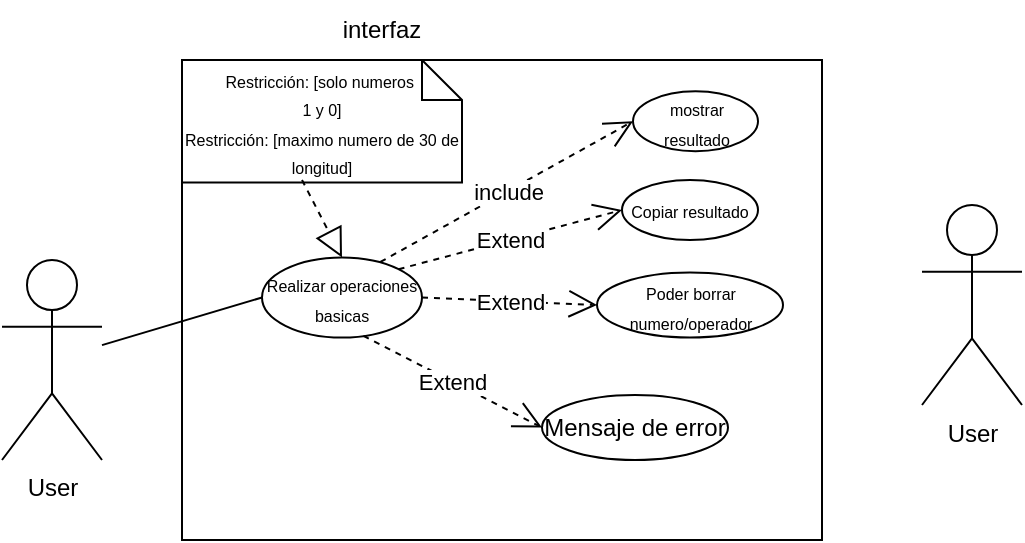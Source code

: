 <mxfile version="27.0.4">
  <diagram name="Página-1" id="y5uLng2kR1ERyr-JflfZ">
    <mxGraphModel dx="766" dy="333" grid="1" gridSize="10" guides="1" tooltips="1" connect="1" arrows="1" fold="1" page="1" pageScale="1" pageWidth="827" pageHeight="1169" math="0" shadow="0">
      <root>
        <mxCell id="0" />
        <mxCell id="1" parent="0" />
        <mxCell id="ZhmwVn-B_X7J8iLOEAZt-1" value="User" style="shape=umlActor;verticalLabelPosition=bottom;verticalAlign=top;html=1;outlineConnect=0;" parent="1" vertex="1">
          <mxGeometry x="150" y="260" width="50" height="100" as="geometry" />
        </mxCell>
        <mxCell id="ZhmwVn-B_X7J8iLOEAZt-2" value="" style="rounded=0;whiteSpace=wrap;html=1;movable=0;resizable=0;rotatable=0;deletable=0;editable=0;locked=1;connectable=0;" parent="1" vertex="1">
          <mxGeometry x="240" y="160" width="320" height="240" as="geometry" />
        </mxCell>
        <mxCell id="ZhmwVn-B_X7J8iLOEAZt-3" value="interfaz" style="text;html=1;align=center;verticalAlign=middle;whiteSpace=wrap;rounded=0;" parent="1" vertex="1">
          <mxGeometry x="300" y="130" width="80" height="30" as="geometry" />
        </mxCell>
        <mxCell id="ZhmwVn-B_X7J8iLOEAZt-4" value="&lt;font style=&quot;font-size: 8px;&quot;&gt;Realizar operaciones basicas&lt;/font&gt;" style="ellipse;whiteSpace=wrap;html=1;" parent="1" vertex="1">
          <mxGeometry x="280" y="258.75" width="80" height="40" as="geometry" />
        </mxCell>
        <mxCell id="ZhmwVn-B_X7J8iLOEAZt-5" value="&lt;font style=&quot;font-size: 8px;&quot;&gt;Poder borrar numero/operador&lt;/font&gt;" style="ellipse;whiteSpace=wrap;html=1;" parent="1" vertex="1">
          <mxGeometry x="447.5" y="266.25" width="93" height="32.5" as="geometry" />
        </mxCell>
        <mxCell id="ZhmwVn-B_X7J8iLOEAZt-6" value="" style="endArrow=none;html=1;rounded=0;entryX=0;entryY=0.5;entryDx=0;entryDy=0;" parent="1" source="ZhmwVn-B_X7J8iLOEAZt-1" target="ZhmwVn-B_X7J8iLOEAZt-4" edge="1">
          <mxGeometry width="50" height="50" relative="1" as="geometry">
            <mxPoint x="250" y="280" as="sourcePoint" />
            <mxPoint x="300" y="230" as="targetPoint" />
          </mxGeometry>
        </mxCell>
        <mxCell id="ZhmwVn-B_X7J8iLOEAZt-7" value="&lt;font style=&quot;font-size: 8px;&quot;&gt;Copiar resultado&lt;/font&gt;" style="ellipse;whiteSpace=wrap;html=1;" parent="1" vertex="1">
          <mxGeometry x="460" y="220" width="68" height="30" as="geometry" />
        </mxCell>
        <mxCell id="ZhmwVn-B_X7J8iLOEAZt-8" value="Extend" style="endArrow=open;endSize=12;dashed=1;html=1;rounded=0;exitX=1;exitY=0;exitDx=0;exitDy=0;entryX=0;entryY=0.5;entryDx=0;entryDy=0;" parent="1" source="ZhmwVn-B_X7J8iLOEAZt-4" target="ZhmwVn-B_X7J8iLOEAZt-7" edge="1">
          <mxGeometry width="160" relative="1" as="geometry">
            <mxPoint x="368" y="318.75" as="sourcePoint" />
            <mxPoint x="528" y="318.75" as="targetPoint" />
          </mxGeometry>
        </mxCell>
        <mxCell id="ZhmwVn-B_X7J8iLOEAZt-9" value="Extend" style="endArrow=open;endSize=12;dashed=1;html=1;rounded=0;exitX=1;exitY=0.5;exitDx=0;exitDy=0;entryX=0;entryY=0.5;entryDx=0;entryDy=0;" parent="1" source="ZhmwVn-B_X7J8iLOEAZt-4" target="ZhmwVn-B_X7J8iLOEAZt-5" edge="1">
          <mxGeometry width="160" relative="1" as="geometry">
            <mxPoint x="367" y="309.75" as="sourcePoint" />
            <mxPoint x="470" y="293.75" as="targetPoint" />
          </mxGeometry>
        </mxCell>
        <mxCell id="ZhmwVn-B_X7J8iLOEAZt-12" value="Mensaje de error" style="ellipse;whiteSpace=wrap;html=1;" parent="1" vertex="1">
          <mxGeometry x="420" y="327.5" width="93" height="32.5" as="geometry" />
        </mxCell>
        <mxCell id="ZhmwVn-B_X7J8iLOEAZt-13" value="Extend" style="endArrow=open;endSize=12;dashed=1;html=1;rounded=0;exitX=0.634;exitY=0.98;exitDx=0;exitDy=0;entryX=0;entryY=0.5;entryDx=0;entryDy=0;exitPerimeter=0;" parent="1" source="ZhmwVn-B_X7J8iLOEAZt-4" target="ZhmwVn-B_X7J8iLOEAZt-12" edge="1">
          <mxGeometry width="160" relative="1" as="geometry">
            <mxPoint x="359" y="302.87" as="sourcePoint" />
            <mxPoint x="445" y="347.87" as="targetPoint" />
          </mxGeometry>
        </mxCell>
        <mxCell id="ZhmwVn-B_X7J8iLOEAZt-14" value="&lt;div&gt;&lt;font style=&quot;font-size: 8px;&quot;&gt;Restricción: [solo numeros&amp;nbsp;&lt;/font&gt;&lt;/div&gt;&lt;div&gt;&lt;font style=&quot;font-size: 8px;&quot;&gt;1 y 0]&lt;/font&gt;&lt;/div&gt;&lt;div&gt;&lt;font style=&quot;font-size: 8px;&quot;&gt;Restricción: [maximo numero de 30 de longitud]&lt;/font&gt;&lt;/div&gt;" style="shape=note;size=20;whiteSpace=wrap;html=1;" parent="1" vertex="1">
          <mxGeometry x="240" y="160" width="140" height="61.25" as="geometry" />
        </mxCell>
        <mxCell id="ZhmwVn-B_X7J8iLOEAZt-15" value="" style="endArrow=block;dashed=1;endFill=0;endSize=12;html=1;rounded=0;entryX=0.5;entryY=0;entryDx=0;entryDy=0;" parent="1" target="ZhmwVn-B_X7J8iLOEAZt-4" edge="1">
          <mxGeometry width="160" relative="1" as="geometry">
            <mxPoint x="300" y="220" as="sourcePoint" />
            <mxPoint x="440" y="240" as="targetPoint" />
          </mxGeometry>
        </mxCell>
        <mxCell id="jCM1PCER0Bex9gsvikDs-3" value="User" style="shape=umlActor;verticalLabelPosition=bottom;verticalAlign=top;html=1;outlineConnect=0;" parent="1" vertex="1">
          <mxGeometry x="610" y="232.5" width="50" height="100" as="geometry" />
        </mxCell>
        <mxCell id="jCM1PCER0Bex9gsvikDs-4" value="&lt;font style=&quot;font-size: 8px;&quot;&gt;mostrar resultado&lt;/font&gt;" style="ellipse;whiteSpace=wrap;html=1;" parent="1" vertex="1">
          <mxGeometry x="465.5" y="175.63" width="62.5" height="30" as="geometry" />
        </mxCell>
        <mxCell id="jCM1PCER0Bex9gsvikDs-5" value="include" style="endArrow=open;endSize=12;dashed=1;html=1;rounded=0;exitX=0.74;exitY=0.056;exitDx=0;exitDy=0;entryX=0;entryY=0.5;entryDx=0;entryDy=0;exitPerimeter=0;" parent="1" source="ZhmwVn-B_X7J8iLOEAZt-4" target="jCM1PCER0Bex9gsvikDs-4" edge="1">
          <mxGeometry width="160" relative="1" as="geometry">
            <mxPoint x="358" y="275" as="sourcePoint" />
            <mxPoint x="470" y="245" as="targetPoint" />
          </mxGeometry>
        </mxCell>
      </root>
    </mxGraphModel>
  </diagram>
</mxfile>
